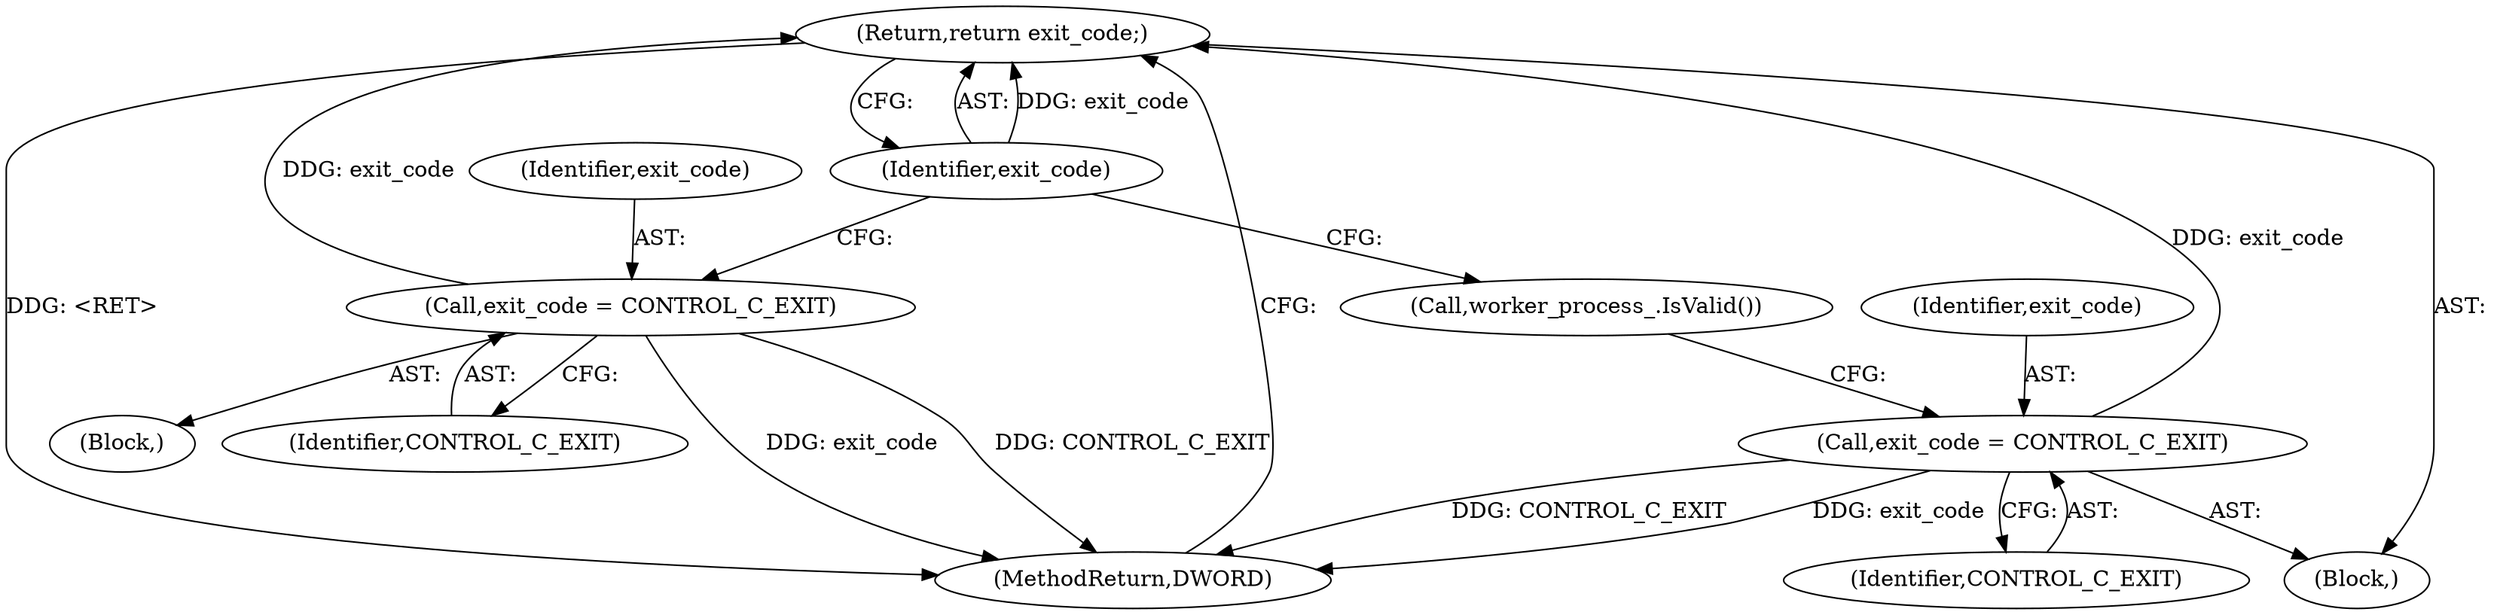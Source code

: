 digraph "1_Chrome_b15c87071f906301bccc824ce013966ca93998c7_15@del" {
"1000119" [label="(Return,return exit_code;)"];
"1000120" [label="(Identifier,exit_code)"];
"1000116" [label="(Call,exit_code = CONTROL_C_EXIT)"];
"1000105" [label="(Call,exit_code = CONTROL_C_EXIT)"];
"1000120" [label="(Identifier,exit_code)"];
"1000105" [label="(Call,exit_code = CONTROL_C_EXIT)"];
"1000111" [label="(Block,)"];
"1000117" [label="(Identifier,exit_code)"];
"1000107" [label="(Identifier,CONTROL_C_EXIT)"];
"1000118" [label="(Identifier,CONTROL_C_EXIT)"];
"1000106" [label="(Identifier,exit_code)"];
"1000119" [label="(Return,return exit_code;)"];
"1000121" [label="(MethodReturn,DWORD)"];
"1000109" [label="(Call,worker_process_.IsValid())"];
"1000116" [label="(Call,exit_code = CONTROL_C_EXIT)"];
"1000101" [label="(Block,)"];
"1000119" -> "1000101"  [label="AST: "];
"1000119" -> "1000120"  [label="CFG: "];
"1000120" -> "1000119"  [label="AST: "];
"1000121" -> "1000119"  [label="CFG: "];
"1000119" -> "1000121"  [label="DDG: <RET>"];
"1000120" -> "1000119"  [label="DDG: exit_code"];
"1000116" -> "1000119"  [label="DDG: exit_code"];
"1000105" -> "1000119"  [label="DDG: exit_code"];
"1000120" -> "1000116"  [label="CFG: "];
"1000120" -> "1000109"  [label="CFG: "];
"1000116" -> "1000111"  [label="AST: "];
"1000116" -> "1000118"  [label="CFG: "];
"1000117" -> "1000116"  [label="AST: "];
"1000118" -> "1000116"  [label="AST: "];
"1000116" -> "1000121"  [label="DDG: exit_code"];
"1000116" -> "1000121"  [label="DDG: CONTROL_C_EXIT"];
"1000105" -> "1000101"  [label="AST: "];
"1000105" -> "1000107"  [label="CFG: "];
"1000106" -> "1000105"  [label="AST: "];
"1000107" -> "1000105"  [label="AST: "];
"1000109" -> "1000105"  [label="CFG: "];
"1000105" -> "1000121"  [label="DDG: CONTROL_C_EXIT"];
"1000105" -> "1000121"  [label="DDG: exit_code"];
}
